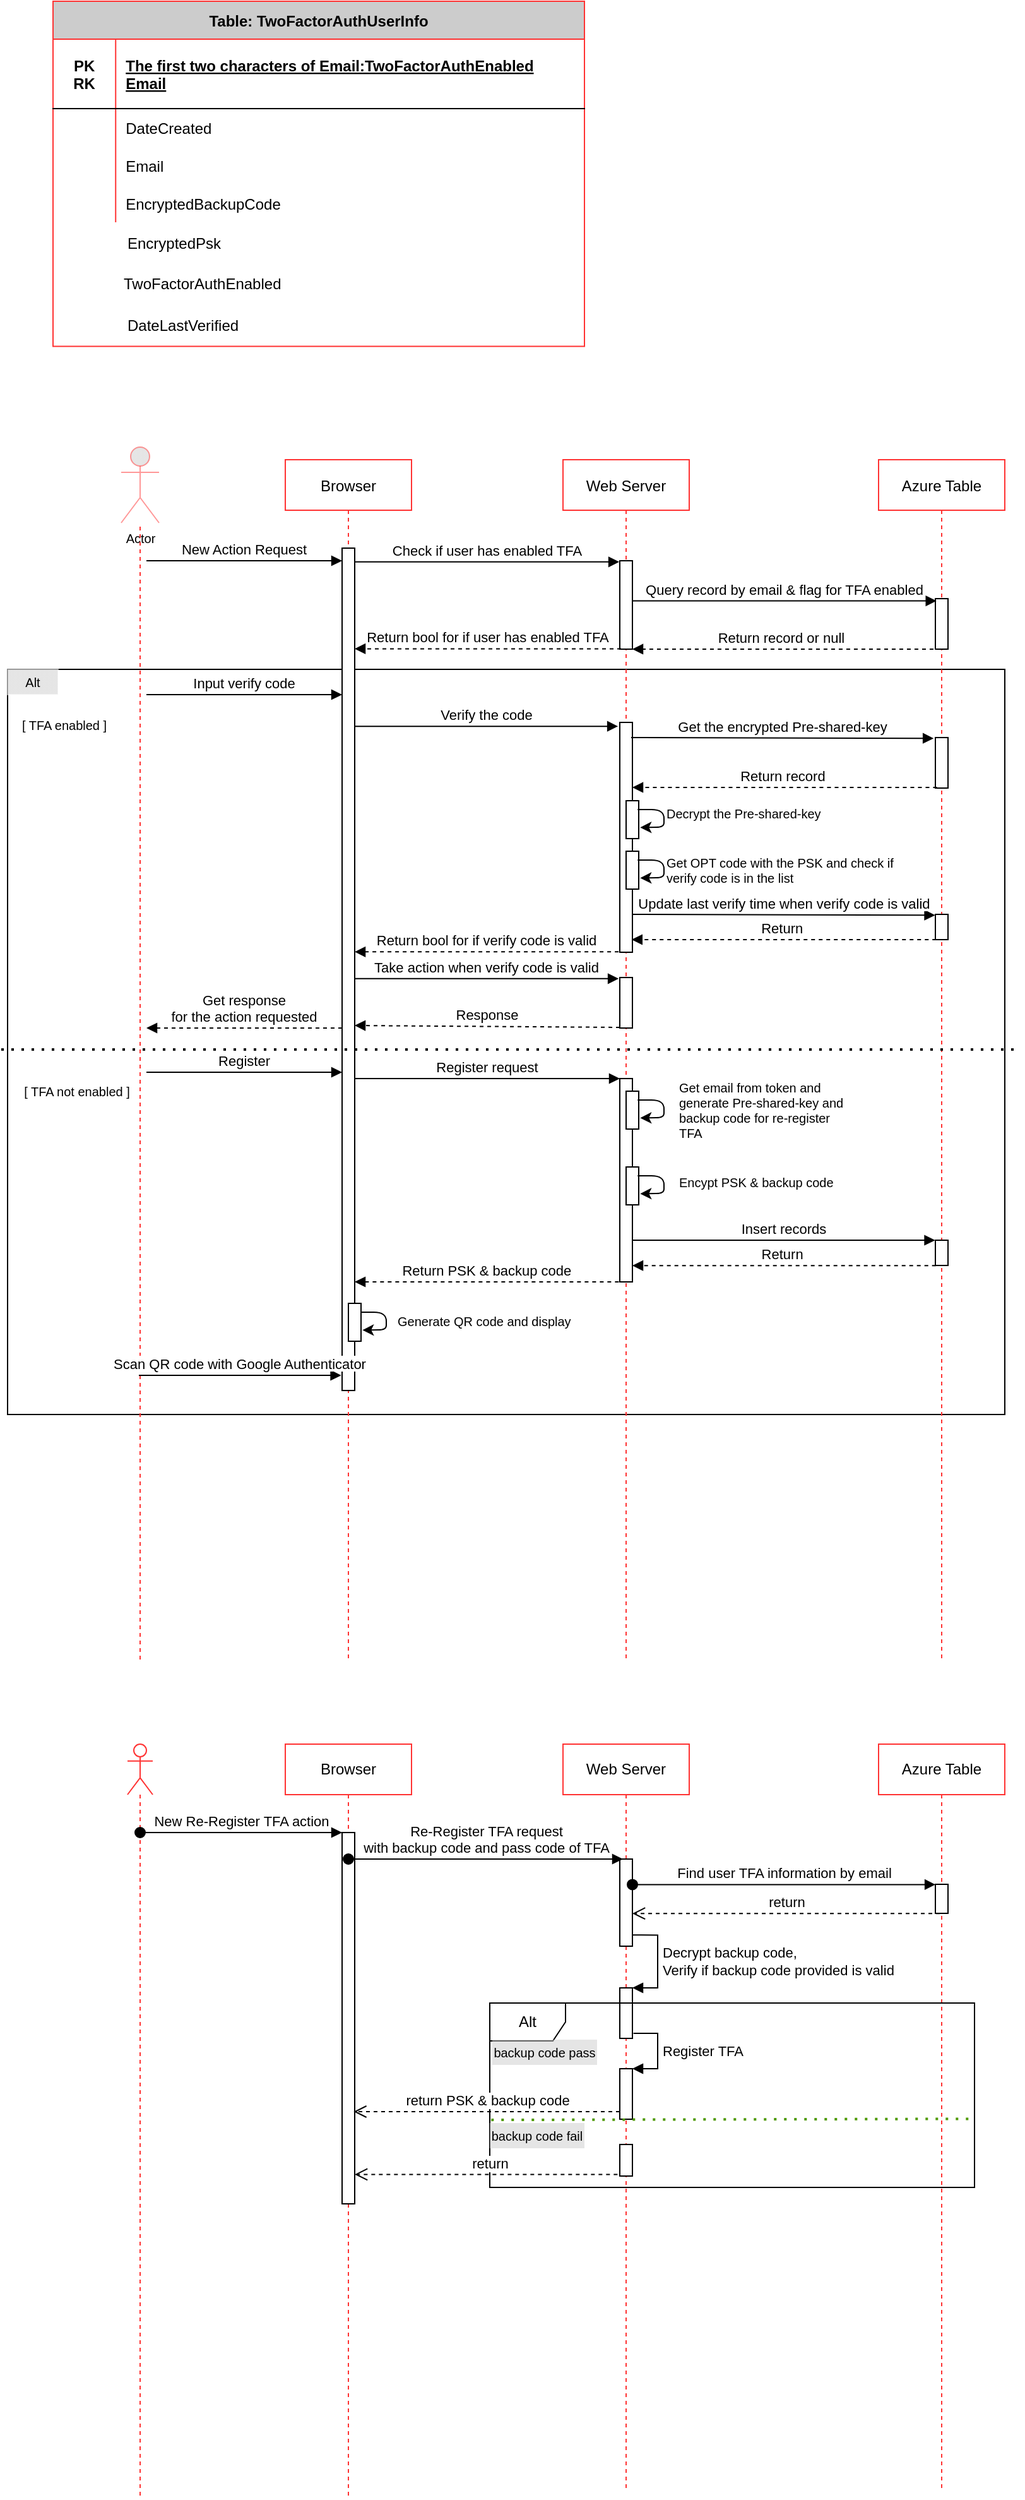 <mxfile version="13.10.6" type="github">
  <diagram id="C5RBs43oDa-KdzZeNtuy" name="Page-1">
    <mxGraphModel dx="1094" dy="696" grid="0" gridSize="10" guides="1" tooltips="1" connect="1" arrows="1" fold="1" page="1" pageScale="1" pageWidth="827" pageHeight="1169" math="0" shadow="0">
      <root>
        <mxCell id="WIyWlLk6GJQsqaUBKTNV-0" />
        <mxCell id="WIyWlLk6GJQsqaUBKTNV-1" parent="WIyWlLk6GJQsqaUBKTNV-0" />
        <mxCell id="cNOhPZVzwZBMdhGlMtOQ-46" value="" style="rounded=0;whiteSpace=wrap;html=1;" parent="WIyWlLk6GJQsqaUBKTNV-1" vertex="1">
          <mxGeometry x="20" y="656" width="790" height="590" as="geometry" />
        </mxCell>
        <mxCell id="cNOhPZVzwZBMdhGlMtOQ-0" value="Browser" style="shape=umlLifeline;perimeter=lifelinePerimeter;container=1;collapsible=0;recursiveResize=0;rounded=0;shadow=0;strokeWidth=1;strokeColor=#FF3333;" parent="WIyWlLk6GJQsqaUBKTNV-1" vertex="1">
          <mxGeometry x="240" y="490" width="100" height="950" as="geometry" />
        </mxCell>
        <mxCell id="cNOhPZVzwZBMdhGlMtOQ-1" value="" style="points=[];perimeter=orthogonalPerimeter;rounded=0;shadow=0;strokeWidth=1;" parent="cNOhPZVzwZBMdhGlMtOQ-0" vertex="1">
          <mxGeometry x="45" y="70" width="10" height="667" as="geometry" />
        </mxCell>
        <mxCell id="cNOhPZVzwZBMdhGlMtOQ-95" value="" style="endArrow=classic;html=1;strokeWidth=1;fontSize=10;entryX=1.112;entryY=0.706;entryDx=0;entryDy=0;entryPerimeter=0;exitX=0.917;exitY=0.234;exitDx=0;exitDy=0;exitPerimeter=0;" parent="cNOhPZVzwZBMdhGlMtOQ-0" source="cNOhPZVzwZBMdhGlMtOQ-94" target="cNOhPZVzwZBMdhGlMtOQ-94" edge="1">
          <mxGeometry width="50" height="50" relative="1" as="geometry">
            <mxPoint x="61" y="667" as="sourcePoint" />
            <mxPoint x="40" y="638" as="targetPoint" />
            <Array as="points">
              <mxPoint x="80" y="675" />
              <mxPoint x="80" y="689" />
            </Array>
          </mxGeometry>
        </mxCell>
        <mxCell id="cNOhPZVzwZBMdhGlMtOQ-94" value="" style="points=[];perimeter=orthogonalPerimeter;rounded=0;shadow=0;strokeWidth=1;" parent="cNOhPZVzwZBMdhGlMtOQ-0" vertex="1">
          <mxGeometry x="50" y="668" width="10" height="30" as="geometry" />
        </mxCell>
        <mxCell id="cNOhPZVzwZBMdhGlMtOQ-4" value="Web Server" style="shape=umlLifeline;perimeter=lifelinePerimeter;container=1;collapsible=0;recursiveResize=0;rounded=0;shadow=0;strokeWidth=1;strokeColor=#FF3333;" parent="WIyWlLk6GJQsqaUBKTNV-1" vertex="1">
          <mxGeometry x="460" y="490" width="100" height="950" as="geometry" />
        </mxCell>
        <mxCell id="cNOhPZVzwZBMdhGlMtOQ-42" value="" style="points=[];perimeter=orthogonalPerimeter;rounded=0;shadow=0;strokeWidth=1;" parent="cNOhPZVzwZBMdhGlMtOQ-4" vertex="1">
          <mxGeometry x="45" y="80" width="10" height="70" as="geometry" />
        </mxCell>
        <mxCell id="cNOhPZVzwZBMdhGlMtOQ-62" value="" style="points=[];perimeter=orthogonalPerimeter;rounded=0;shadow=0;strokeWidth=1;" parent="cNOhPZVzwZBMdhGlMtOQ-4" vertex="1">
          <mxGeometry x="45" y="208" width="10" height="182" as="geometry" />
        </mxCell>
        <mxCell id="cNOhPZVzwZBMdhGlMtOQ-73" value="" style="points=[];perimeter=orthogonalPerimeter;rounded=0;shadow=0;strokeWidth=1;" parent="cNOhPZVzwZBMdhGlMtOQ-4" vertex="1">
          <mxGeometry x="45" y="410" width="10" height="40" as="geometry" />
        </mxCell>
        <mxCell id="cNOhPZVzwZBMdhGlMtOQ-79" value="" style="points=[];perimeter=orthogonalPerimeter;rounded=0;shadow=0;strokeWidth=1;" parent="cNOhPZVzwZBMdhGlMtOQ-4" vertex="1">
          <mxGeometry x="45" y="490" width="10" height="161" as="geometry" />
        </mxCell>
        <mxCell id="cNOhPZVzwZBMdhGlMtOQ-90" value="" style="points=[];perimeter=orthogonalPerimeter;rounded=0;shadow=0;strokeWidth=1;" parent="cNOhPZVzwZBMdhGlMtOQ-4" vertex="1">
          <mxGeometry x="50" y="560" width="10" height="30" as="geometry" />
        </mxCell>
        <mxCell id="cNOhPZVzwZBMdhGlMtOQ-91" value="" style="endArrow=classic;html=1;strokeWidth=1;fontSize=10;entryX=1.112;entryY=0.706;entryDx=0;entryDy=0;entryPerimeter=0;exitX=0.917;exitY=0.234;exitDx=0;exitDy=0;exitPerimeter=0;" parent="cNOhPZVzwZBMdhGlMtOQ-4" source="cNOhPZVzwZBMdhGlMtOQ-90" target="cNOhPZVzwZBMdhGlMtOQ-90" edge="1">
          <mxGeometry width="50" height="50" relative="1" as="geometry">
            <mxPoint x="61" y="559" as="sourcePoint" />
            <mxPoint x="40" y="530" as="targetPoint" />
            <Array as="points">
              <mxPoint x="80" y="567" />
              <mxPoint x="80" y="581" />
            </Array>
          </mxGeometry>
        </mxCell>
        <mxCell id="cNOhPZVzwZBMdhGlMtOQ-7" value="Check if user has enabled TFA" style="verticalAlign=bottom;endArrow=block;shadow=0;strokeWidth=1;entryX=-0.046;entryY=0.013;entryDx=0;entryDy=0;entryPerimeter=0;" parent="WIyWlLk6GJQsqaUBKTNV-1" source="cNOhPZVzwZBMdhGlMtOQ-1" target="cNOhPZVzwZBMdhGlMtOQ-42" edge="1">
          <mxGeometry relative="1" as="geometry">
            <mxPoint x="180" y="570" as="sourcePoint" />
            <mxPoint x="385.86" y="570.26" as="targetPoint" />
          </mxGeometry>
        </mxCell>
        <mxCell id="cNOhPZVzwZBMdhGlMtOQ-8" value="Return bool for if user has enabled TFA" style="verticalAlign=bottom;endArrow=block;shadow=0;strokeWidth=1;dashed=1;exitX=0.1;exitY=0.996;exitDx=0;exitDy=0;exitPerimeter=0;" parent="WIyWlLk6GJQsqaUBKTNV-1" source="cNOhPZVzwZBMdhGlMtOQ-42" target="cNOhPZVzwZBMdhGlMtOQ-1" edge="1">
          <mxGeometry relative="1" as="geometry">
            <mxPoint x="382.52" y="599.9" as="sourcePoint" />
            <mxPoint x="180" y="640" as="targetPoint" />
            <Array as="points" />
          </mxGeometry>
        </mxCell>
        <mxCell id="cNOhPZVzwZBMdhGlMtOQ-10" value="Azure Table" style="shape=umlLifeline;perimeter=lifelinePerimeter;container=1;collapsible=0;recursiveResize=0;rounded=0;shadow=0;strokeWidth=1;strokeColor=#FF3333;" parent="WIyWlLk6GJQsqaUBKTNV-1" vertex="1">
          <mxGeometry x="710" y="490" width="100" height="950" as="geometry" />
        </mxCell>
        <mxCell id="cNOhPZVzwZBMdhGlMtOQ-11" value="" style="points=[];perimeter=orthogonalPerimeter;rounded=0;shadow=0;strokeWidth=1;" parent="cNOhPZVzwZBMdhGlMtOQ-10" vertex="1">
          <mxGeometry x="45" y="110" width="10" height="40" as="geometry" />
        </mxCell>
        <mxCell id="cNOhPZVzwZBMdhGlMtOQ-63" value="" style="points=[];perimeter=orthogonalPerimeter;rounded=0;shadow=0;strokeWidth=1;" parent="cNOhPZVzwZBMdhGlMtOQ-10" vertex="1">
          <mxGeometry x="45" y="220" width="10" height="40" as="geometry" />
        </mxCell>
        <mxCell id="cNOhPZVzwZBMdhGlMtOQ-84" value="" style="points=[];perimeter=orthogonalPerimeter;rounded=0;shadow=0;strokeWidth=1;" parent="cNOhPZVzwZBMdhGlMtOQ-10" vertex="1">
          <mxGeometry x="45" y="360" width="10" height="20" as="geometry" />
        </mxCell>
        <mxCell id="cNOhPZVzwZBMdhGlMtOQ-86" value="" style="points=[];perimeter=orthogonalPerimeter;rounded=0;shadow=0;strokeWidth=1;" parent="cNOhPZVzwZBMdhGlMtOQ-10" vertex="1">
          <mxGeometry x="45" y="618" width="10" height="20" as="geometry" />
        </mxCell>
        <mxCell id="cNOhPZVzwZBMdhGlMtOQ-40" value="Query record by email &amp; flag for TFA enabled" style="verticalAlign=bottom;endArrow=block;shadow=0;strokeWidth=1;entryX=0.086;entryY=0.044;entryDx=0;entryDy=0;entryPerimeter=0;" parent="WIyWlLk6GJQsqaUBKTNV-1" source="cNOhPZVzwZBMdhGlMtOQ-42" target="cNOhPZVzwZBMdhGlMtOQ-11" edge="1">
          <mxGeometry relative="1" as="geometry">
            <mxPoint x="520" y="602" as="sourcePoint" />
            <mxPoint x="660" y="569" as="targetPoint" />
          </mxGeometry>
        </mxCell>
        <mxCell id="cNOhPZVzwZBMdhGlMtOQ-41" value="Return record or null " style="verticalAlign=bottom;endArrow=block;shadow=0;strokeWidth=1;exitX=-0.152;exitY=0.999;exitDx=0;exitDy=0;exitPerimeter=0;dashed=1;" parent="WIyWlLk6GJQsqaUBKTNV-1" source="cNOhPZVzwZBMdhGlMtOQ-11" target="cNOhPZVzwZBMdhGlMtOQ-42" edge="1">
          <mxGeometry relative="1" as="geometry">
            <mxPoint x="610" y="600" as="sourcePoint" />
            <mxPoint x="400" y="600" as="targetPoint" />
            <Array as="points" />
          </mxGeometry>
        </mxCell>
        <mxCell id="cNOhPZVzwZBMdhGlMtOQ-47" value="Alt" style="text;html=1;align=center;verticalAlign=middle;whiteSpace=wrap;rounded=0;shadow=0;fontSize=10;strokeColor=#FFFFFF;fillColor=#CCCCCC;opacity=50;gradientColor=#CCCCCC;" parent="WIyWlLk6GJQsqaUBKTNV-1" vertex="1">
          <mxGeometry x="20" y="656" width="40" height="20" as="geometry" />
        </mxCell>
        <mxCell id="cNOhPZVzwZBMdhGlMtOQ-49" value="[ TFA enabled ]" style="text;html=1;strokeColor=none;fillColor=none;align=center;verticalAlign=middle;whiteSpace=wrap;rounded=0;shadow=0;fontSize=10;opacity=50;" parent="WIyWlLk6GJQsqaUBKTNV-1" vertex="1">
          <mxGeometry x="30" y="690" width="70" height="20" as="geometry" />
        </mxCell>
        <mxCell id="cNOhPZVzwZBMdhGlMtOQ-52" value="" style="endArrow=none;dashed=1;html=1;dashPattern=1 3;strokeWidth=2;fontSize=10;" parent="WIyWlLk6GJQsqaUBKTNV-1" edge="1">
          <mxGeometry width="50" height="50" relative="1" as="geometry">
            <mxPoint x="15" y="957" as="sourcePoint" />
            <mxPoint x="823" y="957" as="targetPoint" />
          </mxGeometry>
        </mxCell>
        <mxCell id="cNOhPZVzwZBMdhGlMtOQ-53" value="Verify the code" style="verticalAlign=bottom;endArrow=block;shadow=0;strokeWidth=1;entryX=-0.144;entryY=0.017;entryDx=0;entryDy=0;entryPerimeter=0;" parent="WIyWlLk6GJQsqaUBKTNV-1" source="cNOhPZVzwZBMdhGlMtOQ-1" target="cNOhPZVzwZBMdhGlMtOQ-62" edge="1">
          <mxGeometry relative="1" as="geometry">
            <mxPoint x="174.14" y="699.76" as="sourcePoint" />
            <mxPoint x="385.0" y="699.76" as="targetPoint" />
          </mxGeometry>
        </mxCell>
        <mxCell id="cNOhPZVzwZBMdhGlMtOQ-57" value="Actor" style="shape=umlActor;verticalLabelPosition=bottom;verticalAlign=top;html=1;outlineConnect=0;shadow=0;strokeColor=#FF3333;fillColor=#CCCCCC;gradientColor=#CCCCCC;fontSize=10;opacity=50;" parent="WIyWlLk6GJQsqaUBKTNV-1" vertex="1">
          <mxGeometry x="110" y="480" width="30" height="60" as="geometry" />
        </mxCell>
        <mxCell id="cNOhPZVzwZBMdhGlMtOQ-58" value="" style="endArrow=none;dashed=1;html=1;strokeWidth=1;fontSize=10;strokeColor=#FF3333;" parent="WIyWlLk6GJQsqaUBKTNV-1" target="cNOhPZVzwZBMdhGlMtOQ-57" edge="1">
          <mxGeometry width="50" height="50" relative="1" as="geometry">
            <mxPoint x="125" y="1440" as="sourcePoint" />
            <mxPoint x="320" y="530" as="targetPoint" />
          </mxGeometry>
        </mxCell>
        <mxCell id="cNOhPZVzwZBMdhGlMtOQ-59" value="New Action Request" style="verticalAlign=bottom;endArrow=block;shadow=0;strokeWidth=1;" parent="WIyWlLk6GJQsqaUBKTNV-1" target="cNOhPZVzwZBMdhGlMtOQ-1" edge="1">
          <mxGeometry relative="1" as="geometry">
            <mxPoint x="130" y="570" as="sourcePoint" />
            <mxPoint x="260.86" y="570.0" as="targetPoint" />
          </mxGeometry>
        </mxCell>
        <mxCell id="cNOhPZVzwZBMdhGlMtOQ-60" value="Input verify code" style="verticalAlign=bottom;endArrow=block;shadow=0;strokeWidth=1;" parent="WIyWlLk6GJQsqaUBKTNV-1" edge="1">
          <mxGeometry relative="1" as="geometry">
            <mxPoint x="130" y="676" as="sourcePoint" />
            <mxPoint x="285" y="676" as="targetPoint" />
          </mxGeometry>
        </mxCell>
        <mxCell id="cNOhPZVzwZBMdhGlMtOQ-61" value="Get the encrypted Pre-shared-key" style="verticalAlign=bottom;endArrow=block;shadow=0;strokeWidth=1;entryX=-0.142;entryY=0.016;entryDx=0;entryDy=0;entryPerimeter=0;" parent="WIyWlLk6GJQsqaUBKTNV-1" target="cNOhPZVzwZBMdhGlMtOQ-63" edge="1">
          <mxGeometry relative="1" as="geometry">
            <mxPoint x="514" y="710" as="sourcePoint" />
            <mxPoint x="745.4" y="710" as="targetPoint" />
          </mxGeometry>
        </mxCell>
        <mxCell id="cNOhPZVzwZBMdhGlMtOQ-64" value="Return record " style="verticalAlign=bottom;endArrow=block;shadow=0;strokeWidth=1;exitX=0.124;exitY=0.987;exitDx=0;exitDy=0;exitPerimeter=0;dashed=1;" parent="WIyWlLk6GJQsqaUBKTNV-1" source="cNOhPZVzwZBMdhGlMtOQ-63" target="cNOhPZVzwZBMdhGlMtOQ-62" edge="1">
          <mxGeometry relative="1" as="geometry">
            <mxPoint x="758.48" y="744.76" as="sourcePoint" />
            <mxPoint x="520" y="744.76" as="targetPoint" />
            <Array as="points" />
          </mxGeometry>
        </mxCell>
        <mxCell id="cNOhPZVzwZBMdhGlMtOQ-66" value="Decrypt the Pre-shared-key" style="text;html=1;strokeColor=none;fillColor=none;align=left;verticalAlign=middle;whiteSpace=wrap;rounded=0;shadow=0;fontSize=10;opacity=50;" parent="WIyWlLk6GJQsqaUBKTNV-1" vertex="1">
          <mxGeometry x="540" y="760" width="140" height="20" as="geometry" />
        </mxCell>
        <mxCell id="cNOhPZVzwZBMdhGlMtOQ-67" value="Return bool for if verify code is valid" style="verticalAlign=bottom;endArrow=block;shadow=0;strokeWidth=1;dashed=1;exitX=-0.095;exitY=0.998;exitDx=0;exitDy=0;exitPerimeter=0;" parent="WIyWlLk6GJQsqaUBKTNV-1" source="cNOhPZVzwZBMdhGlMtOQ-62" target="cNOhPZVzwZBMdhGlMtOQ-1" edge="1">
          <mxGeometry relative="1" as="geometry">
            <mxPoint x="501" y="790" as="sourcePoint" />
            <mxPoint x="290" y="790" as="targetPoint" />
            <Array as="points" />
          </mxGeometry>
        </mxCell>
        <mxCell id="cNOhPZVzwZBMdhGlMtOQ-69" value="Get OPT code with the PSK and check if verify code is in the list" style="text;html=1;strokeColor=none;fillColor=none;align=left;verticalAlign=middle;whiteSpace=wrap;rounded=0;shadow=0;fontSize=10;opacity=50;" parent="WIyWlLk6GJQsqaUBKTNV-1" vertex="1">
          <mxGeometry x="540" y="805" width="190" height="20" as="geometry" />
        </mxCell>
        <mxCell id="cNOhPZVzwZBMdhGlMtOQ-70" value="" style="points=[];perimeter=orthogonalPerimeter;rounded=0;shadow=0;strokeWidth=1;" parent="WIyWlLk6GJQsqaUBKTNV-1" vertex="1">
          <mxGeometry x="510" y="760" width="10" height="30" as="geometry" />
        </mxCell>
        <mxCell id="cNOhPZVzwZBMdhGlMtOQ-65" value="" style="endArrow=classic;html=1;strokeWidth=1;fontSize=10;entryX=1.112;entryY=0.706;entryDx=0;entryDy=0;entryPerimeter=0;exitX=0.917;exitY=0.234;exitDx=0;exitDy=0;exitPerimeter=0;" parent="WIyWlLk6GJQsqaUBKTNV-1" source="cNOhPZVzwZBMdhGlMtOQ-70" target="cNOhPZVzwZBMdhGlMtOQ-70" edge="1">
          <mxGeometry width="50" height="50" relative="1" as="geometry">
            <mxPoint x="521" y="759" as="sourcePoint" />
            <mxPoint x="500" y="730" as="targetPoint" />
            <Array as="points">
              <mxPoint x="540" y="767" />
              <mxPoint x="540" y="781" />
            </Array>
          </mxGeometry>
        </mxCell>
        <mxCell id="cNOhPZVzwZBMdhGlMtOQ-71" value="" style="points=[];perimeter=orthogonalPerimeter;rounded=0;shadow=0;strokeWidth=1;" parent="WIyWlLk6GJQsqaUBKTNV-1" vertex="1">
          <mxGeometry x="510" y="800" width="10" height="30" as="geometry" />
        </mxCell>
        <mxCell id="cNOhPZVzwZBMdhGlMtOQ-72" value="" style="endArrow=classic;html=1;strokeWidth=1;fontSize=10;entryX=1.112;entryY=0.706;entryDx=0;entryDy=0;entryPerimeter=0;exitX=0.917;exitY=0.234;exitDx=0;exitDy=0;exitPerimeter=0;" parent="WIyWlLk6GJQsqaUBKTNV-1" source="cNOhPZVzwZBMdhGlMtOQ-71" target="cNOhPZVzwZBMdhGlMtOQ-71" edge="1">
          <mxGeometry width="50" height="50" relative="1" as="geometry">
            <mxPoint x="521" y="799" as="sourcePoint" />
            <mxPoint x="500" y="770" as="targetPoint" />
            <Array as="points">
              <mxPoint x="540" y="807" />
              <mxPoint x="540" y="821" />
            </Array>
          </mxGeometry>
        </mxCell>
        <mxCell id="cNOhPZVzwZBMdhGlMtOQ-74" value="Take action when verify code is valid" style="verticalAlign=bottom;endArrow=block;shadow=0;strokeWidth=1;entryX=-0.095;entryY=0.023;entryDx=0;entryDy=0;entryPerimeter=0;" parent="WIyWlLk6GJQsqaUBKTNV-1" source="cNOhPZVzwZBMdhGlMtOQ-1" target="cNOhPZVzwZBMdhGlMtOQ-73" edge="1">
          <mxGeometry relative="1" as="geometry">
            <mxPoint x="320" y="880" as="sourcePoint" />
            <mxPoint x="498.56" y="880.004" as="targetPoint" />
          </mxGeometry>
        </mxCell>
        <mxCell id="cNOhPZVzwZBMdhGlMtOQ-75" value="Response" style="verticalAlign=bottom;endArrow=block;shadow=0;strokeWidth=1;dashed=1;exitX=0.002;exitY=0.987;exitDx=0;exitDy=0;exitPerimeter=0;" parent="WIyWlLk6GJQsqaUBKTNV-1" source="cNOhPZVzwZBMdhGlMtOQ-73" edge="1">
          <mxGeometry relative="1" as="geometry">
            <mxPoint x="499.05" y="909.996" as="sourcePoint" />
            <mxPoint x="295" y="938" as="targetPoint" />
            <Array as="points" />
          </mxGeometry>
        </mxCell>
        <mxCell id="cNOhPZVzwZBMdhGlMtOQ-76" value="[ TFA not enabled ]" style="text;html=1;strokeColor=none;fillColor=none;align=center;verticalAlign=middle;whiteSpace=wrap;rounded=0;shadow=0;fontSize=10;opacity=50;" parent="WIyWlLk6GJQsqaUBKTNV-1" vertex="1">
          <mxGeometry x="30" y="980" width="90" height="20" as="geometry" />
        </mxCell>
        <mxCell id="cNOhPZVzwZBMdhGlMtOQ-77" value="Register" style="verticalAlign=bottom;endArrow=block;shadow=0;strokeWidth=1;" parent="WIyWlLk6GJQsqaUBKTNV-1" target="cNOhPZVzwZBMdhGlMtOQ-1" edge="1">
          <mxGeometry relative="1" as="geometry">
            <mxPoint x="130" y="975" as="sourcePoint" />
            <mxPoint x="285" y="980" as="targetPoint" />
          </mxGeometry>
        </mxCell>
        <mxCell id="cNOhPZVzwZBMdhGlMtOQ-78" value="Register request" style="verticalAlign=bottom;endArrow=block;shadow=0;strokeWidth=1;" parent="WIyWlLk6GJQsqaUBKTNV-1" source="cNOhPZVzwZBMdhGlMtOQ-1" target="cNOhPZVzwZBMdhGlMtOQ-79" edge="1">
          <mxGeometry relative="1" as="geometry">
            <mxPoint x="301.44" y="980.004" as="sourcePoint" />
            <mxPoint x="510.0" y="980.004" as="targetPoint" />
          </mxGeometry>
        </mxCell>
        <mxCell id="cNOhPZVzwZBMdhGlMtOQ-80" value="" style="points=[];perimeter=orthogonalPerimeter;rounded=0;shadow=0;strokeWidth=1;" parent="WIyWlLk6GJQsqaUBKTNV-1" vertex="1">
          <mxGeometry x="510" y="990" width="10" height="30" as="geometry" />
        </mxCell>
        <mxCell id="cNOhPZVzwZBMdhGlMtOQ-81" value="" style="endArrow=classic;html=1;strokeWidth=1;fontSize=10;entryX=1.112;entryY=0.706;entryDx=0;entryDy=0;entryPerimeter=0;exitX=0.917;exitY=0.234;exitDx=0;exitDy=0;exitPerimeter=0;" parent="WIyWlLk6GJQsqaUBKTNV-1" source="cNOhPZVzwZBMdhGlMtOQ-80" target="cNOhPZVzwZBMdhGlMtOQ-80" edge="1">
          <mxGeometry width="50" height="50" relative="1" as="geometry">
            <mxPoint x="521" y="989" as="sourcePoint" />
            <mxPoint x="500" y="960" as="targetPoint" />
            <Array as="points">
              <mxPoint x="540" y="997" />
              <mxPoint x="540" y="1011" />
            </Array>
          </mxGeometry>
        </mxCell>
        <mxCell id="cNOhPZVzwZBMdhGlMtOQ-82" value="Get email from token and generate Pre-shared-key and backup code for re-register TFA" style="text;html=1;strokeColor=none;fillColor=none;align=left;verticalAlign=middle;whiteSpace=wrap;rounded=0;shadow=0;fontSize=10;opacity=50;" parent="WIyWlLk6GJQsqaUBKTNV-1" vertex="1">
          <mxGeometry x="550" y="995" width="140" height="20" as="geometry" />
        </mxCell>
        <mxCell id="cNOhPZVzwZBMdhGlMtOQ-83" value="Update last verify time when verify code is valid" style="verticalAlign=bottom;endArrow=block;shadow=0;strokeWidth=1;entryX=-0.142;entryY=0.016;entryDx=0;entryDy=0;entryPerimeter=0;" parent="WIyWlLk6GJQsqaUBKTNV-1" edge="1">
          <mxGeometry relative="1" as="geometry">
            <mxPoint x="515.21" y="850" as="sourcePoint" />
            <mxPoint x="754.79" y="850.64" as="targetPoint" />
          </mxGeometry>
        </mxCell>
        <mxCell id="cNOhPZVzwZBMdhGlMtOQ-85" value="Return " style="verticalAlign=bottom;endArrow=block;shadow=0;strokeWidth=1;exitX=0.124;exitY=0.987;exitDx=0;exitDy=0;exitPerimeter=0;dashed=1;" parent="WIyWlLk6GJQsqaUBKTNV-1" edge="1">
          <mxGeometry relative="1" as="geometry">
            <mxPoint x="755.62" y="870" as="sourcePoint" />
            <mxPoint x="514.38" y="870" as="targetPoint" />
            <Array as="points" />
          </mxGeometry>
        </mxCell>
        <mxCell id="cNOhPZVzwZBMdhGlMtOQ-87" value="Insert records" style="verticalAlign=bottom;endArrow=block;shadow=0;strokeWidth=1;entryX=-0.021;entryY=0;entryDx=0;entryDy=0;entryPerimeter=0;" parent="WIyWlLk6GJQsqaUBKTNV-1" source="cNOhPZVzwZBMdhGlMtOQ-79" target="cNOhPZVzwZBMdhGlMtOQ-86" edge="1">
          <mxGeometry relative="1" as="geometry">
            <mxPoint x="515.21" y="1050" as="sourcePoint" />
            <mxPoint x="754.79" y="1050.64" as="targetPoint" />
          </mxGeometry>
        </mxCell>
        <mxCell id="cNOhPZVzwZBMdhGlMtOQ-88" value="Return " style="verticalAlign=bottom;endArrow=block;shadow=0;strokeWidth=1;exitX=0.035;exitY=1.006;exitDx=0;exitDy=0;exitPerimeter=0;dashed=1;" parent="WIyWlLk6GJQsqaUBKTNV-1" source="cNOhPZVzwZBMdhGlMtOQ-86" target="cNOhPZVzwZBMdhGlMtOQ-79" edge="1">
          <mxGeometry relative="1" as="geometry">
            <mxPoint x="751.24" y="1080" as="sourcePoint" />
            <mxPoint x="520" y="1080" as="targetPoint" />
            <Array as="points" />
          </mxGeometry>
        </mxCell>
        <mxCell id="cNOhPZVzwZBMdhGlMtOQ-92" value="Encypt PSK &amp;amp; backup code" style="text;html=1;strokeColor=none;fillColor=none;align=left;verticalAlign=middle;whiteSpace=wrap;rounded=0;shadow=0;fontSize=10;opacity=50;" parent="WIyWlLk6GJQsqaUBKTNV-1" vertex="1">
          <mxGeometry x="550" y="1052" width="140" height="20" as="geometry" />
        </mxCell>
        <mxCell id="cNOhPZVzwZBMdhGlMtOQ-93" value="Return PSK &amp; backup code" style="verticalAlign=bottom;endArrow=block;shadow=0;strokeWidth=1;dashed=1;exitX=-0.082;exitY=1;exitDx=0;exitDy=0;exitPerimeter=0;" parent="WIyWlLk6GJQsqaUBKTNV-1" source="cNOhPZVzwZBMdhGlMtOQ-79" target="cNOhPZVzwZBMdhGlMtOQ-1" edge="1">
          <mxGeometry relative="1" as="geometry">
            <mxPoint x="508.52" y="1130.17" as="sourcePoint" />
            <mxPoint x="300" y="1130" as="targetPoint" />
            <Array as="points" />
          </mxGeometry>
        </mxCell>
        <mxCell id="cNOhPZVzwZBMdhGlMtOQ-96" value="Generate QR code and display" style="text;html=1;strokeColor=none;fillColor=none;align=left;verticalAlign=middle;whiteSpace=wrap;rounded=0;shadow=0;fontSize=10;opacity=50;" parent="WIyWlLk6GJQsqaUBKTNV-1" vertex="1">
          <mxGeometry x="327" y="1162" width="140" height="20" as="geometry" />
        </mxCell>
        <mxCell id="cNOhPZVzwZBMdhGlMtOQ-97" value="Scan QR code with Google Authenticator" style="verticalAlign=bottom;endArrow=block;shadow=0;strokeWidth=1;entryX=-0.071;entryY=0.982;entryDx=0;entryDy=0;entryPerimeter=0;" parent="WIyWlLk6GJQsqaUBKTNV-1" target="cNOhPZVzwZBMdhGlMtOQ-1" edge="1">
          <mxGeometry relative="1" as="geometry">
            <mxPoint x="124" y="1215" as="sourcePoint" />
            <mxPoint x="275" y="1210" as="targetPoint" />
          </mxGeometry>
        </mxCell>
        <mxCell id="cNOhPZVzwZBMdhGlMtOQ-98" value="Get response &#xa;for the action requested" style="verticalAlign=bottom;endArrow=block;shadow=0;strokeWidth=1;dashed=1;" parent="WIyWlLk6GJQsqaUBKTNV-1" source="cNOhPZVzwZBMdhGlMtOQ-1" edge="1">
          <mxGeometry relative="1" as="geometry">
            <mxPoint x="290" y="940.17" as="sourcePoint" />
            <mxPoint x="130" y="940" as="targetPoint" />
            <Array as="points" />
          </mxGeometry>
        </mxCell>
        <mxCell id="wF137Q57dunuJRoPWJp3-3" value="" style="shape=umlLifeline;participant=umlActor;perimeter=lifelinePerimeter;whiteSpace=wrap;html=1;container=1;collapsible=0;recursiveResize=0;verticalAlign=top;spacingTop=36;outlineConnect=0;strokeColor=#FF3333;" parent="WIyWlLk6GJQsqaUBKTNV-1" vertex="1">
          <mxGeometry x="115" y="1507" width="20" height="597" as="geometry" />
        </mxCell>
        <mxCell id="wF137Q57dunuJRoPWJp3-4" value="Browser" style="shape=umlLifeline;perimeter=lifelinePerimeter;whiteSpace=wrap;html=1;container=1;collapsible=0;recursiveResize=0;outlineConnect=0;strokeColor=#FF3333;" parent="WIyWlLk6GJQsqaUBKTNV-1" vertex="1">
          <mxGeometry x="240" y="1507" width="100" height="595" as="geometry" />
        </mxCell>
        <mxCell id="wF137Q57dunuJRoPWJp3-11" value="" style="html=1;points=[];perimeter=orthogonalPerimeter;" parent="wF137Q57dunuJRoPWJp3-4" vertex="1">
          <mxGeometry x="45" y="70" width="10" height="294" as="geometry" />
        </mxCell>
        <mxCell id="wF137Q57dunuJRoPWJp3-5" value="Web Server" style="shape=umlLifeline;perimeter=lifelinePerimeter;whiteSpace=wrap;html=1;container=1;collapsible=0;recursiveResize=0;outlineConnect=0;strokeColor=#FF3333;" parent="WIyWlLk6GJQsqaUBKTNV-1" vertex="1">
          <mxGeometry x="460" y="1507" width="100" height="589" as="geometry" />
        </mxCell>
        <mxCell id="wF137Q57dunuJRoPWJp3-26" value="" style="html=1;points=[];perimeter=orthogonalPerimeter;" parent="wF137Q57dunuJRoPWJp3-5" vertex="1">
          <mxGeometry x="45" y="91" width="10" height="69" as="geometry" />
        </mxCell>
        <mxCell id="wF137Q57dunuJRoPWJp3-27" value="" style="html=1;points=[];perimeter=orthogonalPerimeter;" parent="wF137Q57dunuJRoPWJp3-5" vertex="1">
          <mxGeometry x="45" y="193" width="10" height="40" as="geometry" />
        </mxCell>
        <mxCell id="wF137Q57dunuJRoPWJp3-28" value="Decrypt backup code,&lt;br&gt;Verify if backup code provided is valid" style="edgeStyle=orthogonalEdgeStyle;html=1;align=left;spacingLeft=2;endArrow=block;rounded=0;entryX=1;entryY=0;exitX=0.986;exitY=0.872;exitDx=0;exitDy=0;exitPerimeter=0;" parent="wF137Q57dunuJRoPWJp3-5" target="wF137Q57dunuJRoPWJp3-27" edge="1" source="wF137Q57dunuJRoPWJp3-26">
          <mxGeometry relative="1" as="geometry">
            <mxPoint x="54.57" y="287.005" as="sourcePoint" />
            <Array as="points">
              <mxPoint x="75" y="151" />
              <mxPoint x="75" y="193" />
              <mxPoint x="55" y="193" />
            </Array>
          </mxGeometry>
        </mxCell>
        <mxCell id="wF137Q57dunuJRoPWJp3-33" value="" style="html=1;points=[];perimeter=orthogonalPerimeter;" parent="wF137Q57dunuJRoPWJp3-5" vertex="1">
          <mxGeometry x="45" y="257" width="10" height="40" as="geometry" />
        </mxCell>
        <mxCell id="wF137Q57dunuJRoPWJp3-34" value="Register TFA&amp;nbsp;" style="edgeStyle=orthogonalEdgeStyle;html=1;align=left;spacingLeft=2;endArrow=block;rounded=0;entryX=1;entryY=0;exitX=1.083;exitY=0.901;exitDx=0;exitDy=0;exitPerimeter=0;" parent="wF137Q57dunuJRoPWJp3-5" source="wF137Q57dunuJRoPWJp3-27" target="wF137Q57dunuJRoPWJp3-33" edge="1">
          <mxGeometry relative="1" as="geometry">
            <mxPoint x="54.57" y="376.995" as="sourcePoint" />
            <Array as="points">
              <mxPoint x="75" y="229" />
              <mxPoint x="75" y="257" />
            </Array>
          </mxGeometry>
        </mxCell>
        <mxCell id="wF137Q57dunuJRoPWJp3-6" value="Azure Table" style="shape=umlLifeline;perimeter=lifelinePerimeter;whiteSpace=wrap;html=1;container=1;collapsible=0;recursiveResize=0;outlineConnect=0;strokeColor=#FF3333;" parent="WIyWlLk6GJQsqaUBKTNV-1" vertex="1">
          <mxGeometry x="710" y="1507" width="100" height="589" as="geometry" />
        </mxCell>
        <mxCell id="wF137Q57dunuJRoPWJp3-23" value="" style="html=1;points=[];perimeter=orthogonalPerimeter;" parent="wF137Q57dunuJRoPWJp3-6" vertex="1">
          <mxGeometry x="45" y="111" width="10" height="23" as="geometry" />
        </mxCell>
        <mxCell id="wF137Q57dunuJRoPWJp3-12" value="New Re-Register TFA action" style="html=1;verticalAlign=bottom;startArrow=oval;endArrow=block;startSize=8;entryX=0;entryY=0;entryDx=0;entryDy=0;entryPerimeter=0;" parent="WIyWlLk6GJQsqaUBKTNV-1" source="wF137Q57dunuJRoPWJp3-3" target="wF137Q57dunuJRoPWJp3-11" edge="1">
          <mxGeometry relative="1" as="geometry">
            <mxPoint x="562" y="1622" as="sourcePoint" />
          </mxGeometry>
        </mxCell>
        <mxCell id="wF137Q57dunuJRoPWJp3-14" value="Re-Register TFA request&lt;br&gt;with backup code and pass code of TFA" style="html=1;verticalAlign=bottom;startArrow=oval;endArrow=block;startSize=8;entryX=0.25;entryY=0;entryDx=0;entryDy=0;entryPerimeter=0;" parent="WIyWlLk6GJQsqaUBKTNV-1" source="wF137Q57dunuJRoPWJp3-4" edge="1">
          <mxGeometry relative="1" as="geometry">
            <mxPoint x="293" y="1678" as="sourcePoint" />
            <mxPoint x="507.5" y="1598" as="targetPoint" />
          </mxGeometry>
        </mxCell>
        <mxCell id="wF137Q57dunuJRoPWJp3-25" value="return" style="html=1;verticalAlign=bottom;endArrow=open;dashed=1;endSize=8;exitX=0.352;exitY=1.003;exitDx=0;exitDy=0;exitPerimeter=0;" parent="WIyWlLk6GJQsqaUBKTNV-1" source="wF137Q57dunuJRoPWJp3-23" target="wF137Q57dunuJRoPWJp3-26" edge="1">
          <mxGeometry relative="1" as="geometry">
            <mxPoint x="628" y="1746" as="sourcePoint" />
            <mxPoint x="548" y="1746" as="targetPoint" />
          </mxGeometry>
        </mxCell>
        <mxCell id="wF137Q57dunuJRoPWJp3-24" value="Find user TFA information by email" style="html=1;verticalAlign=bottom;startArrow=oval;endArrow=block;startSize=8;entryX=0.007;entryY=0.009;entryDx=0;entryDy=0;entryPerimeter=0;" parent="WIyWlLk6GJQsqaUBKTNV-1" source="wF137Q57dunuJRoPWJp3-26" target="wF137Q57dunuJRoPWJp3-23" edge="1">
          <mxGeometry relative="1" as="geometry">
            <mxPoint x="510" y="1742" as="sourcePoint" />
          </mxGeometry>
        </mxCell>
        <mxCell id="wF137Q57dunuJRoPWJp3-31" value="Alt" style="shape=umlFrame;whiteSpace=wrap;html=1;" parent="WIyWlLk6GJQsqaUBKTNV-1" vertex="1">
          <mxGeometry x="402" y="1712" width="384" height="146" as="geometry" />
        </mxCell>
        <mxCell id="wF137Q57dunuJRoPWJp3-32" value="" style="endArrow=none;dashed=1;html=1;dashPattern=1 3;strokeWidth=2;fontSize=10;exitX=0.003;exitY=0.634;exitDx=0;exitDy=0;exitPerimeter=0;entryX=1.003;entryY=0.628;entryDx=0;entryDy=0;entryPerimeter=0;strokeColor=#4D9900;" parent="WIyWlLk6GJQsqaUBKTNV-1" source="wF137Q57dunuJRoPWJp3-31" target="wF137Q57dunuJRoPWJp3-31" edge="1">
          <mxGeometry width="50" height="50" relative="1" as="geometry">
            <mxPoint x="413.996" y="1962.996" as="sourcePoint" />
            <mxPoint x="836.573" y="1962.996" as="targetPoint" />
          </mxGeometry>
        </mxCell>
        <mxCell id="wF137Q57dunuJRoPWJp3-35" value="backup code pass" style="text;html=1;strokeColor=none;align=center;verticalAlign=middle;whiteSpace=wrap;rounded=0;shadow=0;fontSize=10;opacity=50;fillColor=#CCCCCC;" parent="WIyWlLk6GJQsqaUBKTNV-1" vertex="1">
          <mxGeometry x="404" y="1741" width="83" height="20" as="geometry" />
        </mxCell>
        <mxCell id="wF137Q57dunuJRoPWJp3-36" value="backup code fail" style="text;html=1;strokeColor=none;align=center;verticalAlign=middle;whiteSpace=wrap;rounded=0;shadow=0;fontSize=10;opacity=50;fillColor=#CCCCCC;" parent="WIyWlLk6GJQsqaUBKTNV-1" vertex="1">
          <mxGeometry x="402" y="1807" width="75" height="20" as="geometry" />
        </mxCell>
        <mxCell id="wF137Q57dunuJRoPWJp3-39" value="return PSK &amp;amp; backup code" style="html=1;verticalAlign=bottom;endArrow=open;dashed=1;endSize=8;exitX=0.083;exitY=0.991;exitDx=0;exitDy=0;exitPerimeter=0;" parent="WIyWlLk6GJQsqaUBKTNV-1" edge="1">
          <mxGeometry relative="1" as="geometry">
            <mxPoint x="505.0" y="1797.996" as="sourcePoint" />
            <mxPoint x="294.17" y="1797.996" as="targetPoint" />
          </mxGeometry>
        </mxCell>
        <mxCell id="wF137Q57dunuJRoPWJp3-40" value="return" style="html=1;verticalAlign=bottom;endArrow=open;dashed=1;endSize=8;exitX=0.417;exitY=0.948;exitDx=0;exitDy=0;exitPerimeter=0;" parent="WIyWlLk6GJQsqaUBKTNV-1" source="wF137Q57dunuJRoPWJp3-41" target="wF137Q57dunuJRoPWJp3-11" edge="1">
          <mxGeometry relative="1" as="geometry">
            <mxPoint x="505.0" y="2002.996" as="sourcePoint" />
            <mxPoint x="294.17" y="2002.996" as="targetPoint" />
          </mxGeometry>
        </mxCell>
        <mxCell id="wF137Q57dunuJRoPWJp3-41" value="" style="html=1;points=[];perimeter=orthogonalPerimeter;" parent="WIyWlLk6GJQsqaUBKTNV-1" vertex="1">
          <mxGeometry x="505" y="1824" width="10" height="25" as="geometry" />
        </mxCell>
        <mxCell id="wF137Q57dunuJRoPWJp3-42" value="Table: TwoFactorAuthUserInfo" style="shape=table;startSize=30;container=1;collapsible=1;childLayout=tableLayout;fixedRows=1;rowLines=0;fontStyle=1;align=center;resizeLast=1;strokeColor=#FF3333;fillColor=#CCCCCC;" parent="WIyWlLk6GJQsqaUBKTNV-1" vertex="1">
          <mxGeometry x="56" y="127" width="421" height="273.29" as="geometry" />
        </mxCell>
        <mxCell id="wF137Q57dunuJRoPWJp3-43" value="" style="shape=partialRectangle;collapsible=0;dropTarget=0;pointerEvents=0;fillColor=none;top=0;left=0;bottom=1;right=0;points=[[0,0.5],[1,0.5]];portConstraint=eastwest;" parent="wF137Q57dunuJRoPWJp3-42" vertex="1">
          <mxGeometry y="30" width="421" height="55" as="geometry" />
        </mxCell>
        <mxCell id="wF137Q57dunuJRoPWJp3-44" value="PK&#xa;RK" style="shape=partialRectangle;connectable=0;fillColor=none;top=0;left=0;bottom=0;right=0;fontStyle=1;overflow=hidden;" parent="wF137Q57dunuJRoPWJp3-43" vertex="1">
          <mxGeometry width="49.625" height="55" as="geometry" />
        </mxCell>
        <mxCell id="wF137Q57dunuJRoPWJp3-45" value="The first two characters of Email:TwoFactorAuthEnabled&#xa;Email" style="shape=partialRectangle;connectable=0;fillColor=none;top=0;left=0;bottom=0;right=0;align=left;spacingLeft=6;fontStyle=5;overflow=hidden;" parent="wF137Q57dunuJRoPWJp3-43" vertex="1">
          <mxGeometry x="49.625" width="371.375" height="55" as="geometry" />
        </mxCell>
        <mxCell id="wF137Q57dunuJRoPWJp3-46" value="" style="shape=partialRectangle;collapsible=0;dropTarget=0;pointerEvents=0;fillColor=none;top=0;left=0;bottom=0;right=0;points=[[0,0.5],[1,0.5]];portConstraint=eastwest;" parent="wF137Q57dunuJRoPWJp3-42" vertex="1">
          <mxGeometry y="85" width="421" height="30" as="geometry" />
        </mxCell>
        <mxCell id="wF137Q57dunuJRoPWJp3-47" value="" style="shape=partialRectangle;connectable=0;fillColor=none;top=0;left=0;bottom=0;right=0;editable=1;overflow=hidden;" parent="wF137Q57dunuJRoPWJp3-46" vertex="1">
          <mxGeometry width="49.625" height="30" as="geometry" />
        </mxCell>
        <mxCell id="wF137Q57dunuJRoPWJp3-48" value="DateCreated" style="shape=partialRectangle;connectable=0;fillColor=none;top=0;left=0;bottom=0;right=0;align=left;spacingLeft=6;overflow=hidden;" parent="wF137Q57dunuJRoPWJp3-46" vertex="1">
          <mxGeometry x="49.625" width="371.375" height="30" as="geometry" />
        </mxCell>
        <mxCell id="wF137Q57dunuJRoPWJp3-49" value="" style="shape=partialRectangle;collapsible=0;dropTarget=0;pointerEvents=0;fillColor=none;top=0;left=0;bottom=0;right=0;points=[[0,0.5],[1,0.5]];portConstraint=eastwest;" parent="wF137Q57dunuJRoPWJp3-42" vertex="1">
          <mxGeometry y="115" width="421" height="30" as="geometry" />
        </mxCell>
        <mxCell id="wF137Q57dunuJRoPWJp3-50" value="" style="shape=partialRectangle;connectable=0;fillColor=none;top=0;left=0;bottom=0;right=0;editable=1;overflow=hidden;" parent="wF137Q57dunuJRoPWJp3-49" vertex="1">
          <mxGeometry width="49.625" height="30" as="geometry" />
        </mxCell>
        <mxCell id="wF137Q57dunuJRoPWJp3-51" value="Email" style="shape=partialRectangle;connectable=0;fillColor=none;top=0;left=0;bottom=0;right=0;align=left;spacingLeft=6;overflow=hidden;" parent="wF137Q57dunuJRoPWJp3-49" vertex="1">
          <mxGeometry x="49.625" width="371.375" height="30" as="geometry" />
        </mxCell>
        <mxCell id="wF137Q57dunuJRoPWJp3-52" value="" style="shape=partialRectangle;collapsible=0;dropTarget=0;pointerEvents=0;fillColor=none;top=0;left=0;bottom=0;right=0;points=[[0,0.5],[1,0.5]];portConstraint=eastwest;" parent="wF137Q57dunuJRoPWJp3-42" vertex="1">
          <mxGeometry y="145" width="421" height="30" as="geometry" />
        </mxCell>
        <mxCell id="wF137Q57dunuJRoPWJp3-53" value="" style="shape=partialRectangle;connectable=0;fillColor=none;top=0;left=0;bottom=0;right=0;editable=1;overflow=hidden;" parent="wF137Q57dunuJRoPWJp3-52" vertex="1">
          <mxGeometry width="49.625" height="30" as="geometry" />
        </mxCell>
        <mxCell id="wF137Q57dunuJRoPWJp3-54" value="EncryptedBackupCode" style="shape=partialRectangle;connectable=0;fillColor=none;top=0;left=0;bottom=0;right=0;align=left;spacingLeft=6;overflow=hidden;" parent="wF137Q57dunuJRoPWJp3-52" vertex="1">
          <mxGeometry x="49.625" width="371.375" height="30" as="geometry" />
        </mxCell>
        <mxCell id="wF137Q57dunuJRoPWJp3-55" value="" style="shape=partialRectangle;collapsible=0;dropTarget=0;pointerEvents=0;fillColor=none;top=0;left=0;bottom=0;right=0;points=[[0,0.5],[1,0.5]];portConstraint=eastwest;" parent="WIyWlLk6GJQsqaUBKTNV-1" vertex="1">
          <mxGeometry x="77" y="303" width="180" height="30" as="geometry" />
        </mxCell>
        <mxCell id="wF137Q57dunuJRoPWJp3-56" value="" style="shape=partialRectangle;connectable=0;fillColor=none;top=0;left=0;bottom=0;right=0;editable=1;overflow=hidden;" parent="wF137Q57dunuJRoPWJp3-55" vertex="1">
          <mxGeometry width="30" height="30" as="geometry" />
        </mxCell>
        <mxCell id="wF137Q57dunuJRoPWJp3-57" value="EncryptedPsk" style="shape=partialRectangle;connectable=0;fillColor=none;top=0;left=0;bottom=0;right=0;align=left;spacingLeft=6;overflow=hidden;" parent="wF137Q57dunuJRoPWJp3-55" vertex="1">
          <mxGeometry x="30" width="150" height="30" as="geometry" />
        </mxCell>
        <mxCell id="wF137Q57dunuJRoPWJp3-58" value="" style="shape=partialRectangle;collapsible=0;dropTarget=0;pointerEvents=0;fillColor=none;top=0;left=0;bottom=0;right=0;points=[[0,0.5],[1,0.5]];portConstraint=eastwest;" parent="WIyWlLk6GJQsqaUBKTNV-1" vertex="1">
          <mxGeometry x="74" y="335" width="180" height="30" as="geometry" />
        </mxCell>
        <mxCell id="wF137Q57dunuJRoPWJp3-59" value="" style="shape=partialRectangle;connectable=0;fillColor=none;top=0;left=0;bottom=0;right=0;editable=1;overflow=hidden;" parent="wF137Q57dunuJRoPWJp3-58" vertex="1">
          <mxGeometry width="30" height="30" as="geometry" />
        </mxCell>
        <mxCell id="wF137Q57dunuJRoPWJp3-60" value="TwoFactorAuthEnabled" style="shape=partialRectangle;connectable=0;fillColor=none;top=0;left=0;bottom=0;right=0;align=left;spacingLeft=6;overflow=hidden;" parent="wF137Q57dunuJRoPWJp3-58" vertex="1">
          <mxGeometry x="30" width="150" height="30" as="geometry" />
        </mxCell>
        <mxCell id="wF137Q57dunuJRoPWJp3-61" value="DateLastVerified" style="shape=partialRectangle;connectable=0;fillColor=none;top=0;left=0;bottom=0;right=0;align=left;spacingLeft=6;overflow=hidden;" parent="WIyWlLk6GJQsqaUBKTNV-1" vertex="1">
          <mxGeometry x="107" y="368" width="150" height="30" as="geometry" />
        </mxCell>
      </root>
    </mxGraphModel>
  </diagram>
</mxfile>

